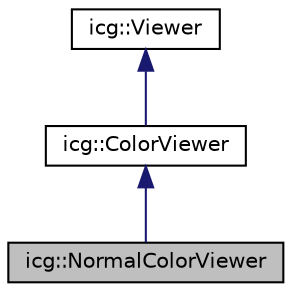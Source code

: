 digraph "icg::NormalColorViewer"
{
 // LATEX_PDF_SIZE
  edge [fontname="Helvetica",fontsize="10",labelfontname="Helvetica",labelfontsize="10"];
  node [fontname="Helvetica",fontsize="10",shape=record];
  Node1 [label="icg::NormalColorViewer",height=0.2,width=0.4,color="black", fillcolor="grey75", style="filled", fontcolor="black",tooltip="Viewer that overlays color images from a ColorCamera with normal renderings based on the geometry sto..."];
  Node2 -> Node1 [dir="back",color="midnightblue",fontsize="10",style="solid",fontname="Helvetica"];
  Node2 [label="icg::ColorViewer",height=0.2,width=0.4,color="black", fillcolor="white", style="filled",URL="$classicg_1_1ColorViewer.html",tooltip="Abstract Viewer class that defines a color viewer."];
  Node3 -> Node2 [dir="back",color="midnightblue",fontsize="10",style="solid",fontname="Helvetica"];
  Node3 [label="icg::Viewer",height=0.2,width=0.4,color="black", fillcolor="white", style="filled",URL="$classicg_1_1Viewer.html",tooltip="Abstract class that defines a viewer and functionality to view and save images."];
}
